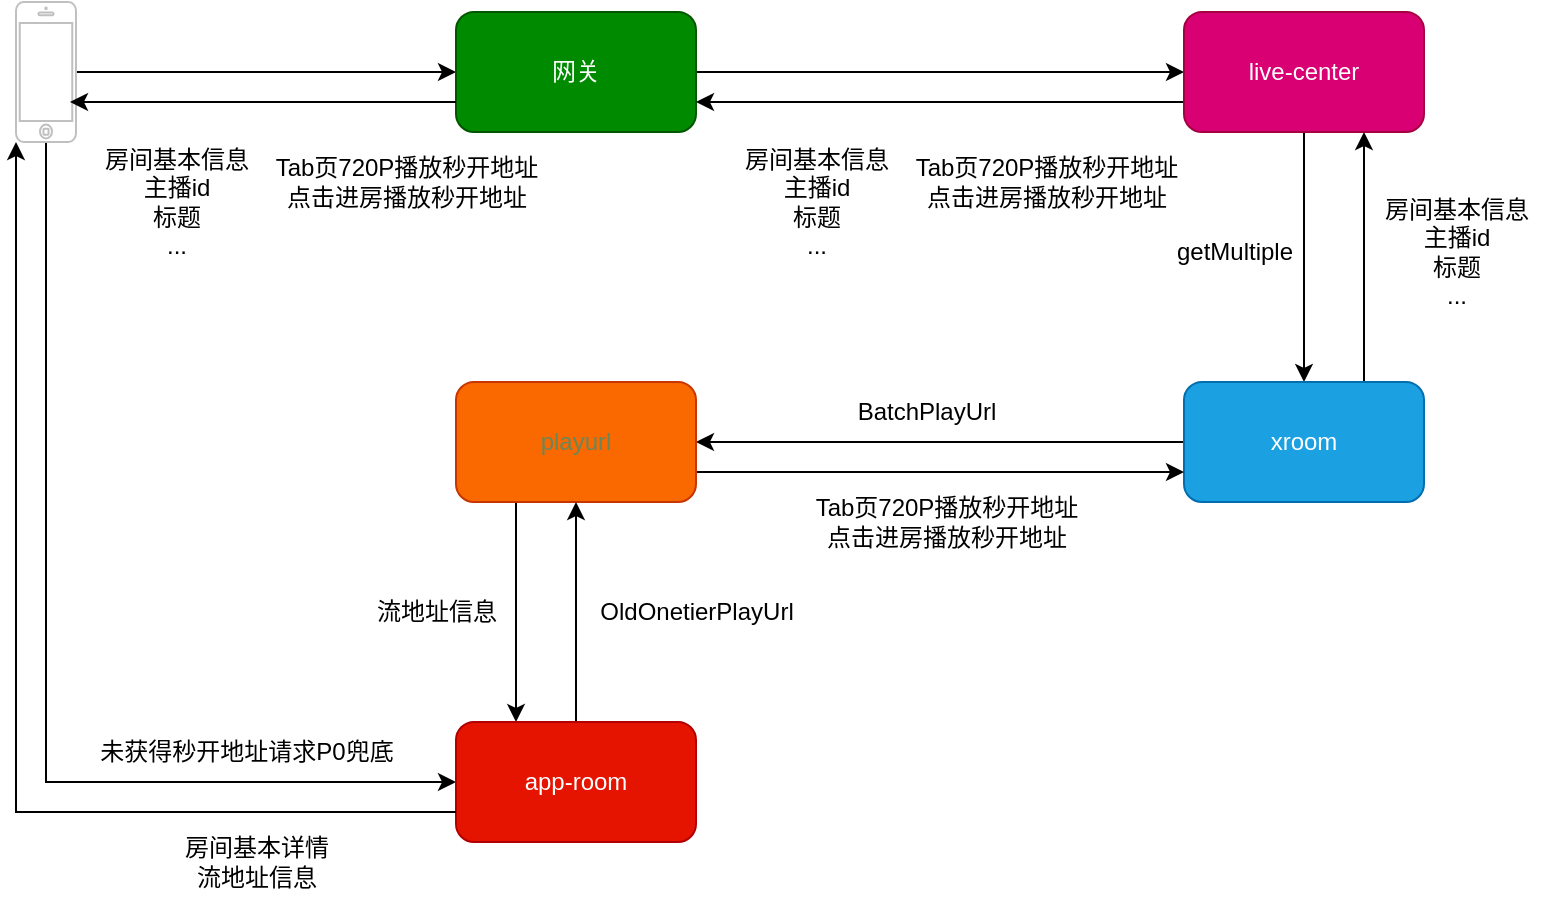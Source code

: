 <mxfile version="24.7.16">
  <diagram name="第 1 页" id="Mg9WiXwq5X2foCuTcGF-">
    <mxGraphModel dx="2069" dy="785" grid="1" gridSize="10" guides="1" tooltips="1" connect="1" arrows="1" fold="1" page="1" pageScale="1" pageWidth="827" pageHeight="1169" math="0" shadow="0">
      <root>
        <mxCell id="0" />
        <mxCell id="1" parent="0" />
        <mxCell id="WlN4n_p8q7aZqstCNr1V-29" style="edgeStyle=orthogonalEdgeStyle;rounded=0;orthogonalLoop=1;jettySize=auto;html=1;entryX=0;entryY=0.5;entryDx=0;entryDy=0;" edge="1" parent="1" source="WlN4n_p8q7aZqstCNr1V-11" target="WlN4n_p8q7aZqstCNr1V-12">
          <mxGeometry relative="1" as="geometry" />
        </mxCell>
        <mxCell id="WlN4n_p8q7aZqstCNr1V-42" style="edgeStyle=orthogonalEdgeStyle;rounded=0;orthogonalLoop=1;jettySize=auto;html=1;entryX=0;entryY=0.5;entryDx=0;entryDy=0;" edge="1" parent="1" source="WlN4n_p8q7aZqstCNr1V-11" target="WlN4n_p8q7aZqstCNr1V-36">
          <mxGeometry relative="1" as="geometry">
            <Array as="points">
              <mxPoint x="-155" y="600" />
            </Array>
          </mxGeometry>
        </mxCell>
        <mxCell id="WlN4n_p8q7aZqstCNr1V-11" value="" style="html=1;verticalLabelPosition=bottom;labelBackgroundColor=#ffffff;verticalAlign=top;shadow=0;dashed=0;strokeWidth=1;shape=mxgraph.ios7.misc.iphone;strokeColor=#c0c0c0;" vertex="1" parent="1">
          <mxGeometry x="-170" y="210" width="30" height="70" as="geometry" />
        </mxCell>
        <mxCell id="WlN4n_p8q7aZqstCNr1V-26" style="edgeStyle=orthogonalEdgeStyle;rounded=0;orthogonalLoop=1;jettySize=auto;html=1;entryX=0;entryY=0.5;entryDx=0;entryDy=0;" edge="1" parent="1" source="WlN4n_p8q7aZqstCNr1V-12" target="WlN4n_p8q7aZqstCNr1V-13">
          <mxGeometry relative="1" as="geometry" />
        </mxCell>
        <mxCell id="WlN4n_p8q7aZqstCNr1V-12" value="网关" style="rounded=1;whiteSpace=wrap;html=1;fillColor=#008a00;fontColor=#ffffff;strokeColor=#005700;" vertex="1" parent="1">
          <mxGeometry x="50" y="215" width="120" height="60" as="geometry" />
        </mxCell>
        <mxCell id="WlN4n_p8q7aZqstCNr1V-17" style="edgeStyle=orthogonalEdgeStyle;rounded=0;orthogonalLoop=1;jettySize=auto;html=1;entryX=0.5;entryY=0;entryDx=0;entryDy=0;" edge="1" parent="1" source="WlN4n_p8q7aZqstCNr1V-13" target="WlN4n_p8q7aZqstCNr1V-16">
          <mxGeometry relative="1" as="geometry" />
        </mxCell>
        <mxCell id="WlN4n_p8q7aZqstCNr1V-27" style="edgeStyle=orthogonalEdgeStyle;rounded=0;orthogonalLoop=1;jettySize=auto;html=1;exitX=0;exitY=0.75;exitDx=0;exitDy=0;entryX=1;entryY=0.75;entryDx=0;entryDy=0;" edge="1" parent="1" source="WlN4n_p8q7aZqstCNr1V-13" target="WlN4n_p8q7aZqstCNr1V-12">
          <mxGeometry relative="1" as="geometry" />
        </mxCell>
        <mxCell id="WlN4n_p8q7aZqstCNr1V-13" value="live-center" style="rounded=1;whiteSpace=wrap;html=1;fillColor=#d80073;fontColor=#ffffff;strokeColor=#A50040;" vertex="1" parent="1">
          <mxGeometry x="414" y="215" width="120" height="60" as="geometry" />
        </mxCell>
        <mxCell id="WlN4n_p8q7aZqstCNr1V-18" style="edgeStyle=orthogonalEdgeStyle;rounded=0;orthogonalLoop=1;jettySize=auto;html=1;exitX=0.75;exitY=0;exitDx=0;exitDy=0;entryX=0.75;entryY=1;entryDx=0;entryDy=0;" edge="1" parent="1" source="WlN4n_p8q7aZqstCNr1V-16" target="WlN4n_p8q7aZqstCNr1V-13">
          <mxGeometry relative="1" as="geometry" />
        </mxCell>
        <mxCell id="WlN4n_p8q7aZqstCNr1V-21" style="edgeStyle=orthogonalEdgeStyle;rounded=0;orthogonalLoop=1;jettySize=auto;html=1;" edge="1" parent="1" source="WlN4n_p8q7aZqstCNr1V-16" target="WlN4n_p8q7aZqstCNr1V-20">
          <mxGeometry relative="1" as="geometry" />
        </mxCell>
        <mxCell id="WlN4n_p8q7aZqstCNr1V-16" value="xroom" style="rounded=1;whiteSpace=wrap;html=1;fillColor=#1ba1e2;fontColor=#ffffff;strokeColor=#006EAF;" vertex="1" parent="1">
          <mxGeometry x="414" y="400" width="120" height="60" as="geometry" />
        </mxCell>
        <mxCell id="WlN4n_p8q7aZqstCNr1V-19" value="房间基本信息&lt;br&gt;主播id&lt;br&gt;标题&lt;div&gt;...&lt;/div&gt;" style="text;html=1;align=center;verticalAlign=middle;resizable=0;points=[];autosize=1;strokeColor=none;fillColor=none;" vertex="1" parent="1">
          <mxGeometry x="180" y="275" width="100" height="70" as="geometry" />
        </mxCell>
        <mxCell id="WlN4n_p8q7aZqstCNr1V-24" style="edgeStyle=orthogonalEdgeStyle;rounded=0;orthogonalLoop=1;jettySize=auto;html=1;exitX=1;exitY=0.75;exitDx=0;exitDy=0;entryX=0;entryY=0.75;entryDx=0;entryDy=0;" edge="1" parent="1" source="WlN4n_p8q7aZqstCNr1V-20" target="WlN4n_p8q7aZqstCNr1V-16">
          <mxGeometry relative="1" as="geometry" />
        </mxCell>
        <mxCell id="WlN4n_p8q7aZqstCNr1V-47" style="edgeStyle=orthogonalEdgeStyle;rounded=0;orthogonalLoop=1;jettySize=auto;html=1;exitX=0.25;exitY=1;exitDx=0;exitDy=0;entryX=0.25;entryY=0;entryDx=0;entryDy=0;" edge="1" parent="1" source="WlN4n_p8q7aZqstCNr1V-20" target="WlN4n_p8q7aZqstCNr1V-36">
          <mxGeometry relative="1" as="geometry" />
        </mxCell>
        <mxCell id="WlN4n_p8q7aZqstCNr1V-20" value="&lt;font color=&quot;#6a8759&quot;&gt;playurl&lt;/font&gt;" style="rounded=1;whiteSpace=wrap;html=1;fillColor=#fa6800;fontColor=#000000;strokeColor=#C73500;" vertex="1" parent="1">
          <mxGeometry x="50" y="400" width="120" height="60" as="geometry" />
        </mxCell>
        <mxCell id="WlN4n_p8q7aZqstCNr1V-23" value="getMultiple" style="text;html=1;align=center;verticalAlign=middle;resizable=0;points=[];autosize=1;strokeColor=none;fillColor=none;" vertex="1" parent="1">
          <mxGeometry x="399" y="320" width="80" height="30" as="geometry" />
        </mxCell>
        <mxCell id="WlN4n_p8q7aZqstCNr1V-25" value="Tab页720P播放秒开地址&lt;br&gt;点击进房播放秒开地址" style="text;html=1;align=center;verticalAlign=middle;resizable=0;points=[];autosize=1;strokeColor=none;fillColor=none;" vertex="1" parent="1">
          <mxGeometry x="270" y="280" width="150" height="40" as="geometry" />
        </mxCell>
        <mxCell id="WlN4n_p8q7aZqstCNr1V-28" value="房间基本信息&lt;br&gt;主播id&lt;br&gt;标题&lt;div&gt;...&lt;/div&gt;" style="text;html=1;align=center;verticalAlign=middle;resizable=0;points=[];autosize=1;strokeColor=none;fillColor=none;" vertex="1" parent="1">
          <mxGeometry x="500" y="300" width="100" height="70" as="geometry" />
        </mxCell>
        <mxCell id="WlN4n_p8q7aZqstCNr1V-30" value="Tab页720P播放秒开地址&lt;br&gt;点击进房播放秒开地址" style="text;html=1;align=center;verticalAlign=middle;resizable=0;points=[];autosize=1;strokeColor=none;fillColor=none;" vertex="1" parent="1">
          <mxGeometry x="220" y="450" width="150" height="40" as="geometry" />
        </mxCell>
        <mxCell id="WlN4n_p8q7aZqstCNr1V-32" value="BatchPlayUrl" style="text;html=1;align=center;verticalAlign=middle;resizable=0;points=[];autosize=1;strokeColor=none;fillColor=none;" vertex="1" parent="1">
          <mxGeometry x="240" y="400" width="90" height="30" as="geometry" />
        </mxCell>
        <mxCell id="WlN4n_p8q7aZqstCNr1V-33" value="房间基本信息&lt;br&gt;主播id&lt;br&gt;标题&lt;div&gt;...&lt;/div&gt;" style="text;html=1;align=center;verticalAlign=middle;resizable=0;points=[];autosize=1;strokeColor=none;fillColor=none;" vertex="1" parent="1">
          <mxGeometry x="-140" y="275" width="100" height="70" as="geometry" />
        </mxCell>
        <mxCell id="WlN4n_p8q7aZqstCNr1V-34" value="Tab页720P播放秒开地址&lt;br&gt;点击进房播放秒开地址" style="text;html=1;align=center;verticalAlign=middle;resizable=0;points=[];autosize=1;strokeColor=none;fillColor=none;" vertex="1" parent="1">
          <mxGeometry x="-50" y="280" width="150" height="40" as="geometry" />
        </mxCell>
        <mxCell id="WlN4n_p8q7aZqstCNr1V-35" style="edgeStyle=orthogonalEdgeStyle;rounded=0;orthogonalLoop=1;jettySize=auto;html=1;exitX=0;exitY=0.75;exitDx=0;exitDy=0;entryX=0.9;entryY=0.714;entryDx=0;entryDy=0;entryPerimeter=0;" edge="1" parent="1" source="WlN4n_p8q7aZqstCNr1V-12" target="WlN4n_p8q7aZqstCNr1V-11">
          <mxGeometry relative="1" as="geometry" />
        </mxCell>
        <mxCell id="WlN4n_p8q7aZqstCNr1V-46" style="edgeStyle=orthogonalEdgeStyle;rounded=0;orthogonalLoop=1;jettySize=auto;html=1;entryX=0.5;entryY=1;entryDx=0;entryDy=0;" edge="1" parent="1" source="WlN4n_p8q7aZqstCNr1V-36" target="WlN4n_p8q7aZqstCNr1V-20">
          <mxGeometry relative="1" as="geometry" />
        </mxCell>
        <mxCell id="WlN4n_p8q7aZqstCNr1V-36" value="app-room" style="rounded=1;whiteSpace=wrap;html=1;fillColor=#e51400;fontColor=#ffffff;strokeColor=#B20000;" vertex="1" parent="1">
          <mxGeometry x="50" y="570" width="120" height="60" as="geometry" />
        </mxCell>
        <mxCell id="WlN4n_p8q7aZqstCNr1V-39" value="OldOnetierPlayUrl" style="text;html=1;align=center;verticalAlign=middle;resizable=0;points=[];autosize=1;strokeColor=none;fillColor=none;" vertex="1" parent="1">
          <mxGeometry x="110" y="500" width="120" height="30" as="geometry" />
        </mxCell>
        <mxCell id="WlN4n_p8q7aZqstCNr1V-41" value="流地址信息" style="text;html=1;align=center;verticalAlign=middle;resizable=0;points=[];autosize=1;strokeColor=none;fillColor=none;" vertex="1" parent="1">
          <mxGeometry y="500" width="80" height="30" as="geometry" />
        </mxCell>
        <mxCell id="WlN4n_p8q7aZqstCNr1V-43" style="edgeStyle=orthogonalEdgeStyle;rounded=0;orthogonalLoop=1;jettySize=auto;html=1;exitX=0;exitY=0.75;exitDx=0;exitDy=0;entryX=0;entryY=1;entryDx=0;entryDy=0;entryPerimeter=0;" edge="1" parent="1" source="WlN4n_p8q7aZqstCNr1V-36" target="WlN4n_p8q7aZqstCNr1V-11">
          <mxGeometry relative="1" as="geometry" />
        </mxCell>
        <mxCell id="WlN4n_p8q7aZqstCNr1V-44" value="房间基本详情&lt;div&gt;流地址信息&lt;/div&gt;" style="text;html=1;align=center;verticalAlign=middle;resizable=0;points=[];autosize=1;strokeColor=none;fillColor=none;" vertex="1" parent="1">
          <mxGeometry x="-100" y="620" width="100" height="40" as="geometry" />
        </mxCell>
        <mxCell id="WlN4n_p8q7aZqstCNr1V-45" value="未获得秒开地址请求P0兜底" style="text;html=1;align=center;verticalAlign=middle;resizable=0;points=[];autosize=1;strokeColor=none;fillColor=none;" vertex="1" parent="1">
          <mxGeometry x="-140" y="570" width="170" height="30" as="geometry" />
        </mxCell>
      </root>
    </mxGraphModel>
  </diagram>
</mxfile>
